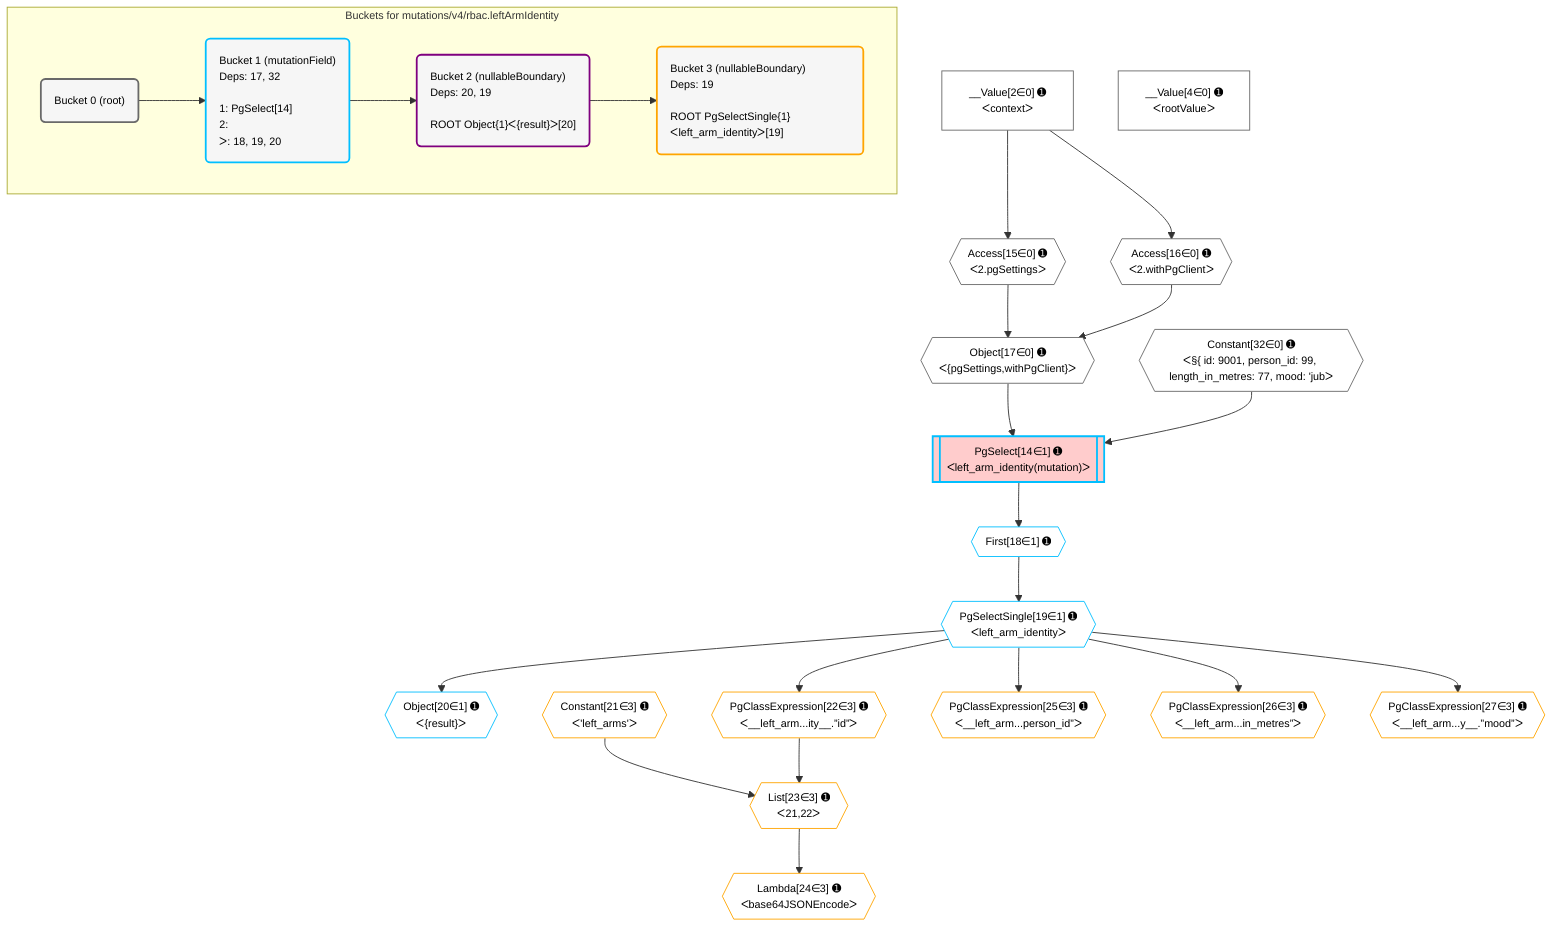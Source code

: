 %%{init: {'themeVariables': { 'fontSize': '12px'}}}%%
graph TD
    classDef path fill:#eee,stroke:#000,color:#000
    classDef plan fill:#fff,stroke-width:1px,color:#000
    classDef itemplan fill:#fff,stroke-width:2px,color:#000
    classDef unbatchedplan fill:#dff,stroke-width:1px,color:#000
    classDef sideeffectplan fill:#fcc,stroke-width:2px,color:#000
    classDef bucket fill:#f6f6f6,color:#000,stroke-width:2px,text-align:left


    %% plan dependencies
    Object17{{"Object[17∈0] ➊<br />ᐸ{pgSettings,withPgClient}ᐳ"}}:::plan
    Access15{{"Access[15∈0] ➊<br />ᐸ2.pgSettingsᐳ"}}:::plan
    Access16{{"Access[16∈0] ➊<br />ᐸ2.withPgClientᐳ"}}:::plan
    Access15 & Access16 --> Object17
    __Value2["__Value[2∈0] ➊<br />ᐸcontextᐳ"]:::plan
    __Value2 --> Access15
    __Value2 --> Access16
    __Value4["__Value[4∈0] ➊<br />ᐸrootValueᐳ"]:::plan
    Constant32{{"Constant[32∈0] ➊<br />ᐸ§{ id: 9001, person_id: 99, length_in_metres: 77, mood: 'jubᐳ"}}:::plan
    PgSelect14[["PgSelect[14∈1] ➊<br />ᐸleft_arm_identity(mutation)ᐳ"]]:::sideeffectplan
    Object17 & Constant32 --> PgSelect14
    First18{{"First[18∈1] ➊"}}:::plan
    PgSelect14 --> First18
    PgSelectSingle19{{"PgSelectSingle[19∈1] ➊<br />ᐸleft_arm_identityᐳ"}}:::plan
    First18 --> PgSelectSingle19
    Object20{{"Object[20∈1] ➊<br />ᐸ{result}ᐳ"}}:::plan
    PgSelectSingle19 --> Object20
    List23{{"List[23∈3] ➊<br />ᐸ21,22ᐳ"}}:::plan
    Constant21{{"Constant[21∈3] ➊<br />ᐸ'left_arms'ᐳ"}}:::plan
    PgClassExpression22{{"PgClassExpression[22∈3] ➊<br />ᐸ__left_arm...ity__.”id”ᐳ"}}:::plan
    Constant21 & PgClassExpression22 --> List23
    PgSelectSingle19 --> PgClassExpression22
    Lambda24{{"Lambda[24∈3] ➊<br />ᐸbase64JSONEncodeᐳ"}}:::plan
    List23 --> Lambda24
    PgClassExpression25{{"PgClassExpression[25∈3] ➊<br />ᐸ__left_arm...person_id”ᐳ"}}:::plan
    PgSelectSingle19 --> PgClassExpression25
    PgClassExpression26{{"PgClassExpression[26∈3] ➊<br />ᐸ__left_arm...in_metres”ᐳ"}}:::plan
    PgSelectSingle19 --> PgClassExpression26
    PgClassExpression27{{"PgClassExpression[27∈3] ➊<br />ᐸ__left_arm...y__.”mood”ᐳ"}}:::plan
    PgSelectSingle19 --> PgClassExpression27

    %% define steps

    subgraph "Buckets for mutations/v4/rbac.leftArmIdentity"
    Bucket0("Bucket 0 (root)"):::bucket
    classDef bucket0 stroke:#696969
    class Bucket0,__Value2,__Value4,Access15,Access16,Object17,Constant32 bucket0
    Bucket1("Bucket 1 (mutationField)<br />Deps: 17, 32<br /><br />1: PgSelect[14]<br />2: <br />ᐳ: 18, 19, 20"):::bucket
    classDef bucket1 stroke:#00bfff
    class Bucket1,PgSelect14,First18,PgSelectSingle19,Object20 bucket1
    Bucket2("Bucket 2 (nullableBoundary)<br />Deps: 20, 19<br /><br />ROOT Object{1}ᐸ{result}ᐳ[20]"):::bucket
    classDef bucket2 stroke:#7f007f
    class Bucket2 bucket2
    Bucket3("Bucket 3 (nullableBoundary)<br />Deps: 19<br /><br />ROOT PgSelectSingle{1}ᐸleft_arm_identityᐳ[19]"):::bucket
    classDef bucket3 stroke:#ffa500
    class Bucket3,Constant21,PgClassExpression22,List23,Lambda24,PgClassExpression25,PgClassExpression26,PgClassExpression27 bucket3
    Bucket0 --> Bucket1
    Bucket1 --> Bucket2
    Bucket2 --> Bucket3
    end
